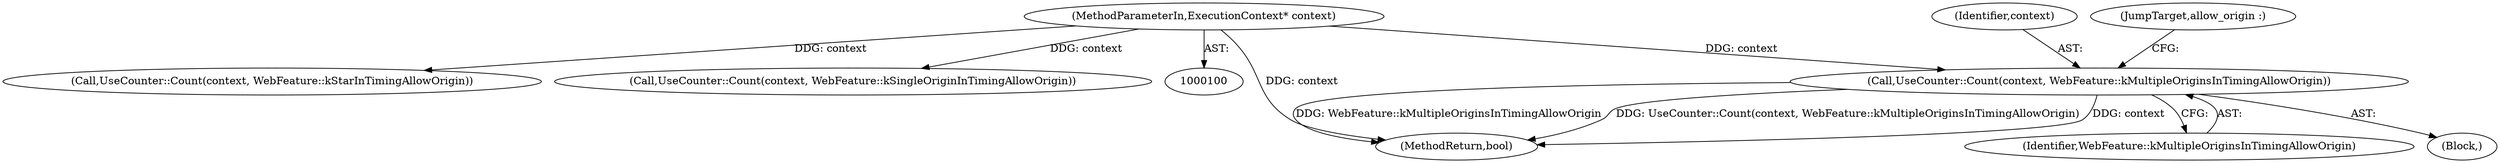 digraph "0_Chrome_01b42e2bc2aac531b17596729ae4e5c223ae7124@pointer" {
"1000156" [label="(Call,UseCounter::Count(context, WebFeature::kMultipleOriginsInTimingAllowOrigin))"];
"1000104" [label="(MethodParameterIn,ExecutionContext* context)"];
"1000157" [label="(Identifier,context)"];
"1000191" [label="(MethodReturn,bool)"];
"1000172" [label="(JumpTarget,allow_origin :)"];
"1000104" [label="(MethodParameterIn,ExecutionContext* context)"];
"1000138" [label="(Call,UseCounter::Count(context, WebFeature::kStarInTimingAllowOrigin))"];
"1000156" [label="(Call,UseCounter::Count(context, WebFeature::kMultipleOriginsInTimingAllowOrigin))"];
"1000169" [label="(Call,UseCounter::Count(context, WebFeature::kSingleOriginInTimingAllowOrigin))"];
"1000158" [label="(Identifier,WebFeature::kMultipleOriginsInTimingAllowOrigin)"];
"1000155" [label="(Block,)"];
"1000156" -> "1000155"  [label="AST: "];
"1000156" -> "1000158"  [label="CFG: "];
"1000157" -> "1000156"  [label="AST: "];
"1000158" -> "1000156"  [label="AST: "];
"1000172" -> "1000156"  [label="CFG: "];
"1000156" -> "1000191"  [label="DDG: context"];
"1000156" -> "1000191"  [label="DDG: WebFeature::kMultipleOriginsInTimingAllowOrigin"];
"1000156" -> "1000191"  [label="DDG: UseCounter::Count(context, WebFeature::kMultipleOriginsInTimingAllowOrigin)"];
"1000104" -> "1000156"  [label="DDG: context"];
"1000104" -> "1000100"  [label="AST: "];
"1000104" -> "1000191"  [label="DDG: context"];
"1000104" -> "1000138"  [label="DDG: context"];
"1000104" -> "1000169"  [label="DDG: context"];
}
